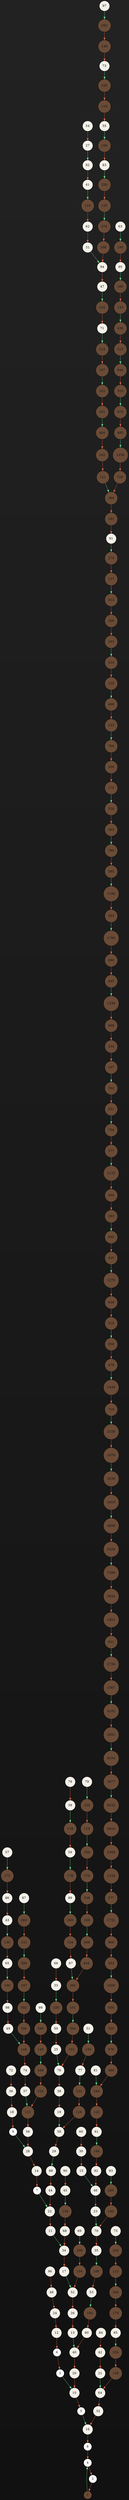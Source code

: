 digraph "collatz-tree-100" {
	node [shape=circle]
	node [style=filled]
	node [fillcolor="#694b37"]
	node [fontcolor="#111111"]
	bgcolor="#111111 : #222222"
	gradientangle=90
	subgraph test {
		rank=max
		1
	}
	2 [fillcolor="#ffffff" shape=circle style=filled]
	3 [fillcolor="#ffffff" shape=circle style=filled]
	4 [fillcolor="#ffffff" shape=circle style=filled]
	5 [fillcolor="#ffffff" shape=circle style=filled]
	6 [fillcolor="#ffffff" shape=circle style=filled]
	7 [fillcolor="#ffffff" shape=circle style=filled]
	8 [fillcolor="#ffffff" shape=circle style=filled]
	9 [fillcolor="#ffffff" shape=circle style=filled]
	10 [fillcolor="#f4f1e9" shape=circle style=filled]
	11 [fillcolor="#f4f1e9" shape=circle style=filled]
	12 [fillcolor="#f4f1e9" shape=circle style=filled]
	13 [fillcolor="#f4f1e9" shape=circle style=filled]
	14 [fillcolor="#f4f1e9" shape=circle style=filled]
	15 [fillcolor="#f4f1e9" shape=circle style=filled]
	16 [fillcolor="#f4f1e9" shape=circle style=filled]
	17 [fillcolor="#f4f1e9" shape=circle style=filled]
	18 [fillcolor="#f4f1e9" shape=circle style=filled]
	19 [fillcolor="#f4f1e9" shape=circle style=filled]
	20 [fillcolor="#f4f1e9" shape=circle style=filled]
	21 [fillcolor="#f4f1e9" shape=circle style=filled]
	22 [fillcolor="#f4f1e9" shape=circle style=filled]
	23 [fillcolor="#f4f1e9" shape=circle style=filled]
	24 [fillcolor="#f4f1e9" shape=circle style=filled]
	25 [fillcolor="#f4f1e9" shape=circle style=filled]
	26 [fillcolor="#f4f1e9" shape=circle style=filled]
	27 [fillcolor="#f4f1e9" shape=circle style=filled]
	28 [fillcolor="#f4f1e9" shape=circle style=filled]
	29 [fillcolor="#f4f1e9" shape=circle style=filled]
	30 [fillcolor="#f4f1e9" shape=circle style=filled]
	31 [fillcolor="#f4f1e9" shape=circle style=filled]
	32 [fillcolor="#f4f1e9" shape=circle style=filled]
	33 [fillcolor="#f4f1e9" shape=circle style=filled]
	34 [fillcolor="#f4f1e9" shape=circle style=filled]
	35 [fillcolor="#f4f1e9" shape=circle style=filled]
	36 [fillcolor="#f4f1e9" shape=circle style=filled]
	37 [fillcolor="#f4f1e9" shape=circle style=filled]
	38 [fillcolor="#f4f1e9" shape=circle style=filled]
	39 [fillcolor="#f4f1e9" shape=circle style=filled]
	40 [fillcolor="#f4f1e9" shape=circle style=filled]
	41 [fillcolor="#f4f1e9" shape=circle style=filled]
	42 [fillcolor="#f4f1e9" shape=circle style=filled]
	43 [fillcolor="#f4f1e9" shape=circle style=filled]
	44 [fillcolor="#f4f1e9" shape=circle style=filled]
	45 [fillcolor="#f4f1e9" shape=circle style=filled]
	46 [fillcolor="#f4f1e9" shape=circle style=filled]
	47 [fillcolor="#f4f1e9" shape=circle style=filled]
	48 [fillcolor="#f4f1e9" shape=circle style=filled]
	49 [fillcolor="#f4f1e9" shape=circle style=filled]
	50 [fillcolor="#f4f1e9" shape=circle style=filled]
	51 [fillcolor="#f4f1e9" shape=circle style=filled]
	52 [fillcolor="#f4f1e9" shape=circle style=filled]
	53 [fillcolor="#f4f1e9" shape=circle style=filled]
	54 [fillcolor="#f4f1e9" shape=circle style=filled]
	55 [fillcolor="#f4f1e9" shape=circle style=filled]
	56 [fillcolor="#f4f1e9" shape=circle style=filled]
	57 [fillcolor="#f4f1e9" shape=circle style=filled]
	58 [fillcolor="#f4f1e9" shape=circle style=filled]
	59 [fillcolor="#f4f1e9" shape=circle style=filled]
	60 [fillcolor="#f4f1e9" shape=circle style=filled]
	61 [fillcolor="#f4f1e9" shape=circle style=filled]
	62 [fillcolor="#f4f1e9" shape=circle style=filled]
	63 [fillcolor="#f4f1e9" shape=circle style=filled]
	64 [fillcolor="#f4f1e9" shape=circle style=filled]
	65 [fillcolor="#f4f1e9" shape=circle style=filled]
	66 [fillcolor="#f4f1e9" shape=circle style=filled]
	67 [fillcolor="#f4f1e9" shape=circle style=filled]
	68 [fillcolor="#f4f1e9" shape=circle style=filled]
	69 [fillcolor="#f4f1e9" shape=circle style=filled]
	70 [fillcolor="#f4f1e9" shape=circle style=filled]
	71 [fillcolor="#f4f1e9" shape=circle style=filled]
	72 [fillcolor="#f4f1e9" shape=circle style=filled]
	73 [fillcolor="#f4f1e9" shape=circle style=filled]
	74 [fillcolor="#f4f1e9" shape=circle style=filled]
	75 [fillcolor="#f4f1e9" shape=circle style=filled]
	76 [fillcolor="#f4f1e9" shape=circle style=filled]
	77 [fillcolor="#f4f1e9" shape=circle style=filled]
	78 [fillcolor="#f4f1e9" shape=circle style=filled]
	79 [fillcolor="#f4f1e9" shape=circle style=filled]
	80 [fillcolor="#f4f1e9" shape=circle style=filled]
	81 [fillcolor="#f4f1e9" shape=circle style=filled]
	82 [fillcolor="#f4f1e9" shape=circle style=filled]
	83 [fillcolor="#f4f1e9" shape=circle style=filled]
	84 [fillcolor="#f4f1e9" shape=circle style=filled]
	85 [fillcolor="#f4f1e9" shape=circle style=filled]
	86 [fillcolor="#f4f1e9" shape=circle style=filled]
	87 [fillcolor="#f4f1e9" shape=circle style=filled]
	88 [fillcolor="#f4f1e9" shape=circle style=filled]
	89 [fillcolor="#f4f1e9" shape=circle style=filled]
	90 [fillcolor="#f4f1e9" shape=circle style=filled]
	91 [fillcolor="#f4f1e9" shape=circle style=filled]
	92 [fillcolor="#f4f1e9" shape=circle style=filled]
	93 [fillcolor="#f4f1e9" shape=circle style=filled]
	94 [fillcolor="#f4f1e9" shape=circle style=filled]
	95 [fillcolor="#f4f1e9" shape=circle style=filled]
	96 [fillcolor="#f4f1e9" shape=circle style=filled]
	97 [fillcolor="#f4f1e9" shape=circle style=filled]
	98 [fillcolor="#f4f1e9" shape=circle style=filled]
	99 [fillcolor="#f4f1e9" shape=circle style=filled]
	2 -> 1 [color="#dd6644"]
	1 -> 4 [color="#66dd88"]
	4 -> 2 [color="#dd6644"]
	3 -> 10 [color="#66dd88"]
	10 -> 5 [color="#dd6644"]
	5 -> 16 [color="#66dd88"]
	16 -> 8 [color="#dd6644"]
	8 -> 4 [color="#dd6644"]
	6 -> 3 [color="#dd6644"]
	7 -> 22 [color="#66dd88"]
	22 -> 11 [color="#dd6644"]
	11 -> 34 [color="#66dd88"]
	34 -> 17 [color="#dd6644"]
	17 -> 52 [color="#66dd88"]
	52 -> 26 [color="#dd6644"]
	26 -> 13 [color="#dd6644"]
	13 -> 40 [color="#66dd88"]
	40 -> 20 [color="#dd6644"]
	20 -> 10 [color="#dd6644"]
	9 -> 28 [color="#66dd88"]
	28 -> 14 [color="#dd6644"]
	14 -> 7 [color="#dd6644"]
	12 -> 6 [color="#dd6644"]
	15 -> 46 [color="#66dd88"]
	46 -> 23 [color="#dd6644"]
	23 -> 70 [color="#66dd88"]
	70 -> 35 [color="#dd6644"]
	35 -> 106 [color="#66dd88"]
	106 -> 53 [color="#dd6644"]
	53 -> 160 [color="#66dd88"]
	160 -> 80 [color="#dd6644"]
	80 -> 40 [color="#dd6644"]
	18 -> 9 [color="#dd6644"]
	19 -> 58 [color="#66dd88"]
	58 -> 29 [color="#dd6644"]
	29 -> 88 [color="#66dd88"]
	88 -> 44 [color="#dd6644"]
	44 -> 22 [color="#dd6644"]
	21 -> 64 [color="#66dd88"]
	64 -> 32 [color="#dd6644"]
	32 -> 16 [color="#dd6644"]
	24 -> 12 [color="#dd6644"]
	25 -> 76 [color="#66dd88"]
	76 -> 38 [color="#dd6644"]
	38 -> 19 [color="#dd6644"]
	27 -> 82 [color="#66dd88"]
	82 -> 41 [color="#dd6644"]
	41 -> 124 [color="#66dd88"]
	124 -> 62 [color="#dd6644"]
	62 -> 31 [color="#dd6644"]
	31 -> 94 [color="#66dd88"]
	94 -> 47 [color="#dd6644"]
	47 -> 142 [color="#66dd88"]
	142 -> 71 [color="#dd6644"]
	71 -> 214 [color="#66dd88"]
	214 -> 107 [color="#dd6644"]
	107 -> 322 [color="#66dd88"]
	322 -> 161 [color="#dd6644"]
	161 -> 484 [color="#66dd88"]
	484 -> 242 [color="#dd6644"]
	242 -> 121 [color="#dd6644"]
	121 -> 364 [color="#66dd88"]
	364 -> 182 [color="#dd6644"]
	182 -> 91 [color="#dd6644"]
	91 -> 274 [color="#66dd88"]
	274 -> 137 [color="#dd6644"]
	137 -> 412 [color="#66dd88"]
	412 -> 206 [color="#dd6644"]
	206 -> 103 [color="#dd6644"]
	103 -> 310 [color="#66dd88"]
	310 -> 155 [color="#dd6644"]
	155 -> 466 [color="#66dd88"]
	466 -> 233 [color="#dd6644"]
	233 -> 700 [color="#66dd88"]
	700 -> 350 [color="#dd6644"]
	350 -> 175 [color="#dd6644"]
	175 -> 526 [color="#66dd88"]
	526 -> 263 [color="#dd6644"]
	263 -> 790 [color="#66dd88"]
	790 -> 395 [color="#dd6644"]
	395 -> 1186 [color="#66dd88"]
	1186 -> 593 [color="#dd6644"]
	593 -> 1780 [color="#66dd88"]
	1780 -> 890 [color="#dd6644"]
	890 -> 445 [color="#dd6644"]
	445 -> 1336 [color="#66dd88"]
	1336 -> 668 [color="#dd6644"]
	668 -> 334 [color="#dd6644"]
	334 -> 167 [color="#dd6644"]
	167 -> 502 [color="#66dd88"]
	502 -> 251 [color="#dd6644"]
	251 -> 754 [color="#66dd88"]
	754 -> 377 [color="#dd6644"]
	377 -> 1132 [color="#66dd88"]
	1132 -> 566 [color="#dd6644"]
	566 -> 283 [color="#dd6644"]
	283 -> 850 [color="#66dd88"]
	850 -> 425 [color="#dd6644"]
	425 -> 1276 [color="#66dd88"]
	1276 -> 638 [color="#dd6644"]
	638 -> 319 [color="#dd6644"]
	319 -> 958 [color="#66dd88"]
	958 -> 479 [color="#dd6644"]
	479 -> 1438 [color="#66dd88"]
	1438 -> 719 [color="#dd6644"]
	719 -> 2158 [color="#66dd88"]
	2158 -> 1079 [color="#dd6644"]
	1079 -> 3238 [color="#66dd88"]
	3238 -> 1619 [color="#dd6644"]
	1619 -> 4858 [color="#66dd88"]
	4858 -> 2429 [color="#dd6644"]
	2429 -> 7288 [color="#66dd88"]
	7288 -> 3644 [color="#dd6644"]
	3644 -> 1822 [color="#dd6644"]
	1822 -> 911 [color="#dd6644"]
	911 -> 2734 [color="#66dd88"]
	2734 -> 1367 [color="#dd6644"]
	1367 -> 4102 [color="#66dd88"]
	4102 -> 2051 [color="#dd6644"]
	2051 -> 6154 [color="#66dd88"]
	6154 -> 3077 [color="#dd6644"]
	3077 -> 9232 [color="#66dd88"]
	9232 -> 4616 [color="#dd6644"]
	4616 -> 2308 [color="#dd6644"]
	2308 -> 1154 [color="#dd6644"]
	1154 -> 577 [color="#dd6644"]
	577 -> 1732 [color="#66dd88"]
	1732 -> 866 [color="#dd6644"]
	866 -> 433 [color="#dd6644"]
	433 -> 1300 [color="#66dd88"]
	1300 -> 650 [color="#dd6644"]
	650 -> 325 [color="#dd6644"]
	325 -> 976 [color="#66dd88"]
	976 -> 488 [color="#dd6644"]
	488 -> 244 [color="#dd6644"]
	244 -> 122 [color="#dd6644"]
	122 -> 61 [color="#dd6644"]
	61 -> 184 [color="#66dd88"]
	184 -> 92 [color="#dd6644"]
	92 -> 46 [color="#dd6644"]
	30 -> 15 [color="#dd6644"]
	33 -> 100 [color="#66dd88"]
	100 -> 50 [color="#dd6644"]
	50 -> 25 [color="#dd6644"]
	36 -> 18 [color="#dd6644"]
	37 -> 112 [color="#66dd88"]
	112 -> 56 [color="#dd6644"]
	56 -> 28 [color="#dd6644"]
	39 -> 118 [color="#66dd88"]
	118 -> 59 [color="#dd6644"]
	59 -> 178 [color="#66dd88"]
	178 -> 89 [color="#dd6644"]
	89 -> 268 [color="#66dd88"]
	268 -> 134 [color="#dd6644"]
	134 -> 67 [color="#dd6644"]
	67 -> 202 [color="#66dd88"]
	202 -> 101 [color="#dd6644"]
	101 -> 304 [color="#66dd88"]
	304 -> 152 [color="#dd6644"]
	152 -> 76 [color="#dd6644"]
	42 -> 21 [color="#dd6644"]
	43 -> 130 [color="#66dd88"]
	130 -> 65 [color="#dd6644"]
	65 -> 196 [color="#66dd88"]
	196 -> 98 [color="#dd6644"]
	98 -> 49 [color="#dd6644"]
	49 -> 148 [color="#66dd88"]
	148 -> 74 [color="#dd6644"]
	74 -> 37 [color="#dd6644"]
	45 -> 136 [color="#66dd88"]
	136 -> 68 [color="#dd6644"]
	68 -> 34 [color="#dd6644"]
	48 -> 24 [color="#dd6644"]
	51 -> 154 [color="#66dd88"]
	154 -> 77 [color="#dd6644"]
	77 -> 232 [color="#66dd88"]
	232 -> 116 [color="#dd6644"]
	116 -> 58 [color="#dd6644"]
	54 -> 27 [color="#dd6644"]
	55 -> 166 [color="#66dd88"]
	166 -> 83 [color="#dd6644"]
	83 -> 250 [color="#66dd88"]
	250 -> 125 [color="#dd6644"]
	125 -> 376 [color="#66dd88"]
	376 -> 188 [color="#dd6644"]
	188 -> 94 [color="#dd6644"]
	57 -> 172 [color="#66dd88"]
	172 -> 86 [color="#dd6644"]
	86 -> 43 [color="#dd6644"]
	60 -> 30 [color="#dd6644"]
	63 -> 190 [color="#66dd88"]
	190 -> 95 [color="#dd6644"]
	95 -> 286 [color="#66dd88"]
	286 -> 143 [color="#dd6644"]
	143 -> 430 [color="#66dd88"]
	430 -> 215 [color="#dd6644"]
	215 -> 646 [color="#66dd88"]
	646 -> 323 [color="#dd6644"]
	323 -> 970 [color="#66dd88"]
	970 -> 485 [color="#dd6644"]
	485 -> 1456 [color="#66dd88"]
	1456 -> 728 [color="#dd6644"]
	728 -> 364 [color="#dd6644"]
	66 -> 33 [color="#dd6644"]
	69 -> 208 [color="#66dd88"]
	208 -> 104 [color="#dd6644"]
	104 -> 52 [color="#dd6644"]
	72 -> 36 [color="#dd6644"]
	73 -> 220 [color="#66dd88"]
	220 -> 110 [color="#dd6644"]
	110 -> 55 [color="#dd6644"]
	75 -> 226 [color="#66dd88"]
	226 -> 113 [color="#dd6644"]
	113 -> 340 [color="#66dd88"]
	340 -> 170 [color="#dd6644"]
	170 -> 85 [color="#dd6644"]
	85 -> 256 [color="#66dd88"]
	256 -> 128 [color="#dd6644"]
	128 -> 64 [color="#dd6644"]
	78 -> 39 [color="#dd6644"]
	79 -> 238 [color="#66dd88"]
	238 -> 119 [color="#dd6644"]
	119 -> 358 [color="#66dd88"]
	358 -> 179 [color="#dd6644"]
	179 -> 538 [color="#66dd88"]
	538 -> 269 [color="#dd6644"]
	269 -> 808 [color="#66dd88"]
	808 -> 404 [color="#dd6644"]
	404 -> 202 [color="#dd6644"]
	81 -> 244 [color="#66dd88"]
	84 -> 42 [color="#dd6644"]
	87 -> 262 [color="#66dd88"]
	262 -> 131 [color="#dd6644"]
	131 -> 394 [color="#66dd88"]
	394 -> 197 [color="#dd6644"]
	197 -> 592 [color="#66dd88"]
	592 -> 296 [color="#dd6644"]
	296 -> 148 [color="#dd6644"]
	90 -> 45 [color="#dd6644"]
	93 -> 280 [color="#66dd88"]
	280 -> 140 [color="#dd6644"]
	140 -> 70 [color="#dd6644"]
	96 -> 48 [color="#dd6644"]
	97 -> 292 [color="#66dd88"]
	292 -> 146 [color="#dd6644"]
	146 -> 73 [color="#dd6644"]
	99 -> 298 [color="#66dd88"]
	298 -> 149 [color="#dd6644"]
	149 -> 448 [color="#66dd88"]
	448 -> 224 [color="#dd6644"]
	224 -> 112 [color="#dd6644"]
}
